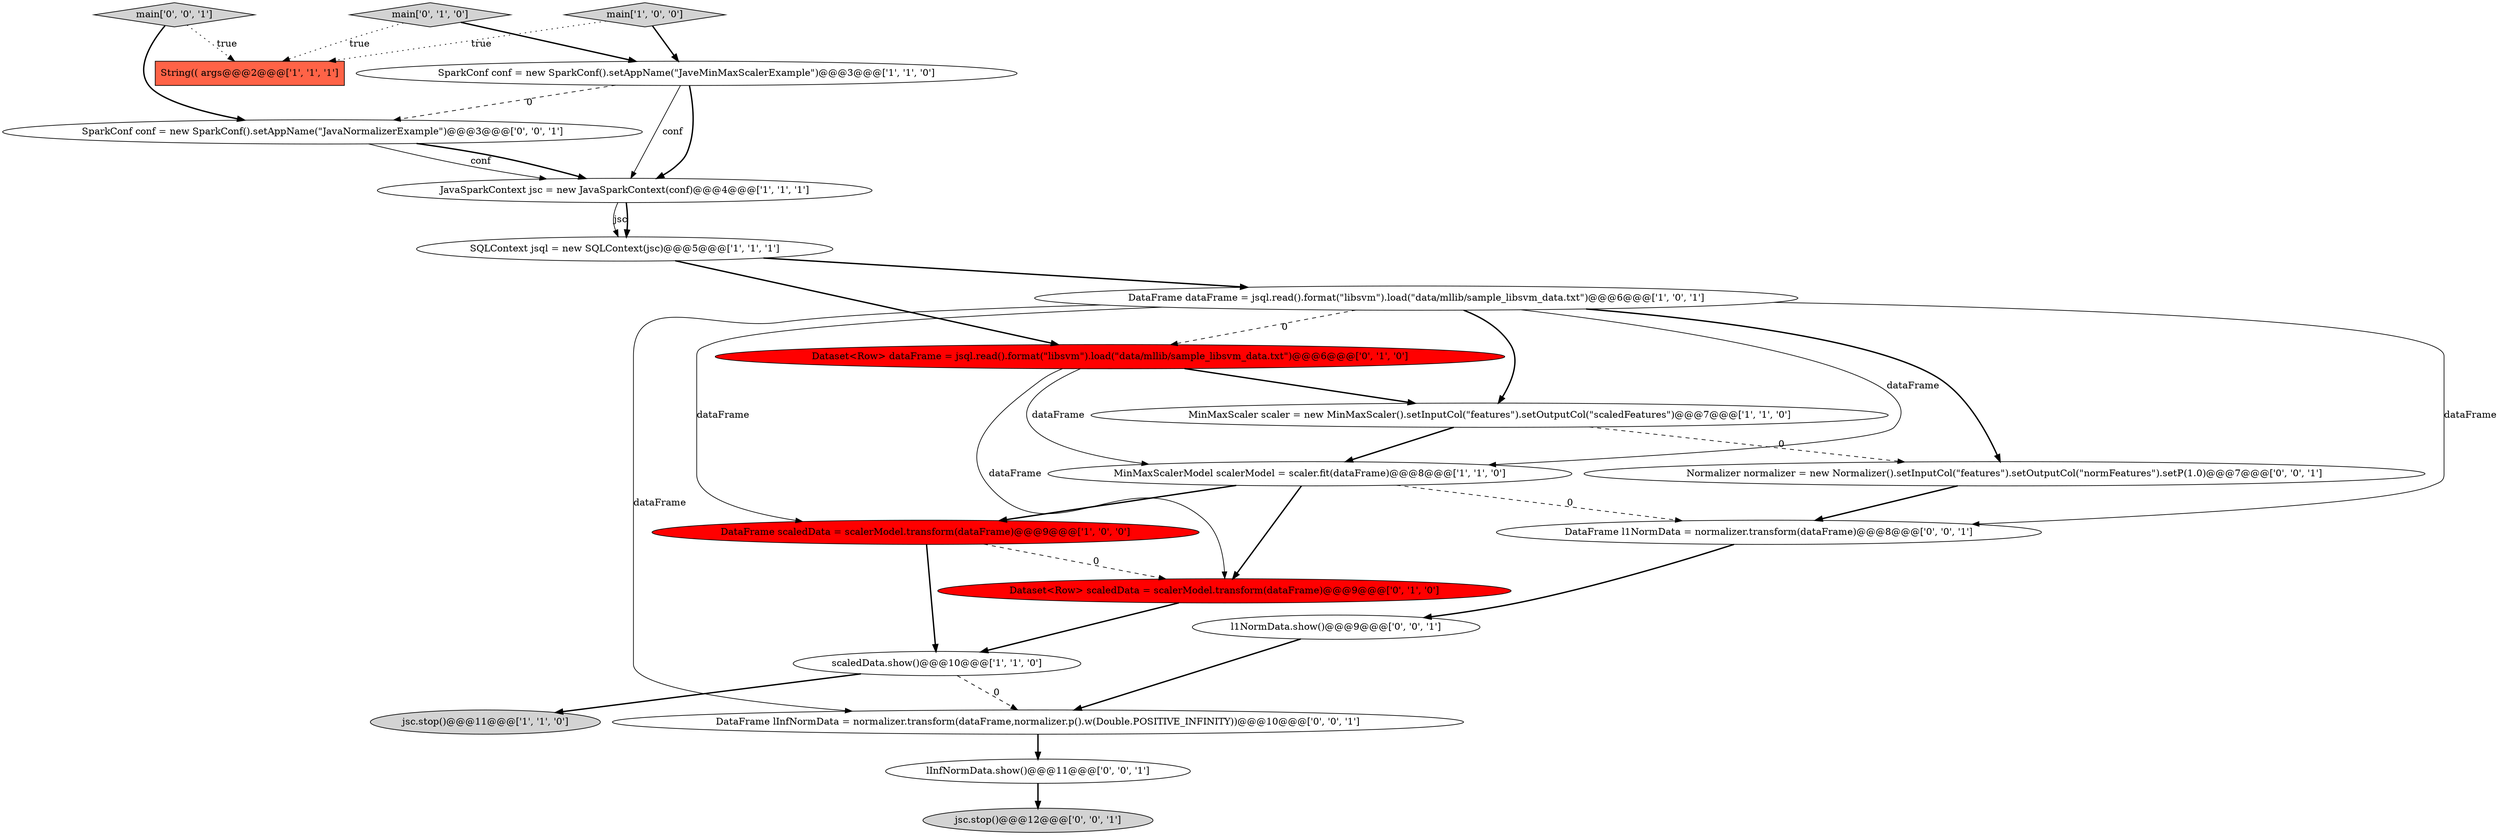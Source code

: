 digraph {
7 [style = filled, label = "DataFrame dataFrame = jsql.read().format(\"libsvm\").load(\"data/mllib/sample_libsvm_data.txt\")@@@6@@@['1', '0', '1']", fillcolor = white, shape = ellipse image = "AAA0AAABBB1BBB"];
2 [style = filled, label = "JavaSparkContext jsc = new JavaSparkContext(conf)@@@4@@@['1', '1', '1']", fillcolor = white, shape = ellipse image = "AAA0AAABBB1BBB"];
18 [style = filled, label = "Normalizer normalizer = new Normalizer().setInputCol(\"features\").setOutputCol(\"normFeatures\").setP(1.0)@@@7@@@['0', '0', '1']", fillcolor = white, shape = ellipse image = "AAA0AAABBB3BBB"];
3 [style = filled, label = "jsc.stop()@@@11@@@['1', '1', '0']", fillcolor = lightgray, shape = ellipse image = "AAA0AAABBB1BBB"];
11 [style = filled, label = "Dataset<Row> scaledData = scalerModel.transform(dataFrame)@@@9@@@['0', '1', '0']", fillcolor = red, shape = ellipse image = "AAA1AAABBB2BBB"];
9 [style = filled, label = "scaledData.show()@@@10@@@['1', '1', '0']", fillcolor = white, shape = ellipse image = "AAA0AAABBB1BBB"];
14 [style = filled, label = "jsc.stop()@@@12@@@['0', '0', '1']", fillcolor = lightgray, shape = ellipse image = "AAA0AAABBB3BBB"];
8 [style = filled, label = "SQLContext jsql = new SQLContext(jsc)@@@5@@@['1', '1', '1']", fillcolor = white, shape = ellipse image = "AAA0AAABBB1BBB"];
20 [style = filled, label = "main['0', '0', '1']", fillcolor = lightgray, shape = diamond image = "AAA0AAABBB3BBB"];
16 [style = filled, label = "DataFrame l1NormData = normalizer.transform(dataFrame)@@@8@@@['0', '0', '1']", fillcolor = white, shape = ellipse image = "AAA0AAABBB3BBB"];
4 [style = filled, label = "SparkConf conf = new SparkConf().setAppName(\"JaveMinMaxScalerExample\")@@@3@@@['1', '1', '0']", fillcolor = white, shape = ellipse image = "AAA0AAABBB1BBB"];
19 [style = filled, label = "l1NormData.show()@@@9@@@['0', '0', '1']", fillcolor = white, shape = ellipse image = "AAA0AAABBB3BBB"];
0 [style = filled, label = "DataFrame scaledData = scalerModel.transform(dataFrame)@@@9@@@['1', '0', '0']", fillcolor = red, shape = ellipse image = "AAA1AAABBB1BBB"];
5 [style = filled, label = "MinMaxScalerModel scalerModel = scaler.fit(dataFrame)@@@8@@@['1', '1', '0']", fillcolor = white, shape = ellipse image = "AAA0AAABBB1BBB"];
21 [style = filled, label = "lInfNormData.show()@@@11@@@['0', '0', '1']", fillcolor = white, shape = ellipse image = "AAA0AAABBB3BBB"];
13 [style = filled, label = "main['0', '1', '0']", fillcolor = lightgray, shape = diamond image = "AAA0AAABBB2BBB"];
6 [style = filled, label = "String(( args@@@2@@@['1', '1', '1']", fillcolor = tomato, shape = box image = "AAA0AAABBB1BBB"];
12 [style = filled, label = "Dataset<Row> dataFrame = jsql.read().format(\"libsvm\").load(\"data/mllib/sample_libsvm_data.txt\")@@@6@@@['0', '1', '0']", fillcolor = red, shape = ellipse image = "AAA1AAABBB2BBB"];
15 [style = filled, label = "SparkConf conf = new SparkConf().setAppName(\"JavaNormalizerExample\")@@@3@@@['0', '0', '1']", fillcolor = white, shape = ellipse image = "AAA0AAABBB3BBB"];
10 [style = filled, label = "main['1', '0', '0']", fillcolor = lightgray, shape = diamond image = "AAA0AAABBB1BBB"];
1 [style = filled, label = "MinMaxScaler scaler = new MinMaxScaler().setInputCol(\"features\").setOutputCol(\"scaledFeatures\")@@@7@@@['1', '1', '0']", fillcolor = white, shape = ellipse image = "AAA0AAABBB1BBB"];
17 [style = filled, label = "DataFrame lInfNormData = normalizer.transform(dataFrame,normalizer.p().w(Double.POSITIVE_INFINITY))@@@10@@@['0', '0', '1']", fillcolor = white, shape = ellipse image = "AAA0AAABBB3BBB"];
1->5 [style = bold, label=""];
13->6 [style = dotted, label="true"];
7->0 [style = solid, label="dataFrame"];
0->9 [style = bold, label=""];
15->2 [style = bold, label=""];
10->6 [style = dotted, label="true"];
12->5 [style = solid, label="dataFrame"];
7->1 [style = bold, label=""];
2->8 [style = solid, label="jsc"];
7->16 [style = solid, label="dataFrame"];
0->11 [style = dashed, label="0"];
1->18 [style = dashed, label="0"];
4->2 [style = bold, label=""];
19->17 [style = bold, label=""];
16->19 [style = bold, label=""];
11->9 [style = bold, label=""];
12->1 [style = bold, label=""];
8->7 [style = bold, label=""];
12->11 [style = solid, label="dataFrame"];
5->16 [style = dashed, label="0"];
7->5 [style = solid, label="dataFrame"];
5->0 [style = bold, label=""];
4->15 [style = dashed, label="0"];
9->17 [style = dashed, label="0"];
10->4 [style = bold, label=""];
7->18 [style = bold, label=""];
7->12 [style = dashed, label="0"];
9->3 [style = bold, label=""];
7->17 [style = solid, label="dataFrame"];
5->11 [style = bold, label=""];
4->2 [style = solid, label="conf"];
15->2 [style = solid, label="conf"];
20->15 [style = bold, label=""];
17->21 [style = bold, label=""];
8->12 [style = bold, label=""];
20->6 [style = dotted, label="true"];
2->8 [style = bold, label=""];
21->14 [style = bold, label=""];
13->4 [style = bold, label=""];
18->16 [style = bold, label=""];
}
